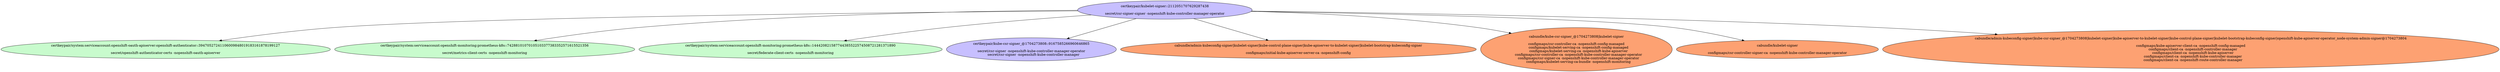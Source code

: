 digraph "Local Certificate" {
  // Node definitions.
  6 [
    label="certkeypair/kubelet-signer::2112051707629287438\n\nsecret/csr-signer-signer -nopenshift-kube-controller-manager-operator\n"
    style=filled
    fillcolor="#c7bfff"
  ];
  7 [
    label="certkeypair/system:serviceaccount:openshift-oauth-apiserver:openshift-authenticator::39470527241106009848019183161878199127\n\nsecret/openshift-authenticator-certs -nopenshift-oauth-apiserver\n"
    style=filled
    fillcolor="#c8fbcd"
  ];
  8 [
    label="certkeypair/system:serviceaccount:openshift-monitoring:prometheus-k8s::74288101070105103377383352571615521356\n\nsecret/metrics-client-certs -nopenshift-monitoring\n"
    style=filled
    fillcolor="#c8fbcd"
  ];
  9 [
    label="certkeypair/system:serviceaccount:openshift-monitoring:prometheus-k8s::144420821587744385522574508721281371890\n\nsecret/federate-client-certs -nopenshift-monitoring\n"
    style=filled
    fillcolor="#c8fbcd"
  ];
  10 [
    label="certkeypair/kube-csr-signer_@1704273808::9167585266960646865\n\nsecret/csr-signer -nopenshift-kube-controller-manager-operator\n    secret/csr-signer -nopenshift-kube-controller-manager\n"
    style=filled
    fillcolor="#c7bfff"
  ];
  17 [
    label="cabundle/admin-kubeconfig-signer|kubelet-signer|kube-control-plane-signer|kube-apiserver-to-kubelet-signer|kubelet-bootstrap-kubeconfig-signer\n\nconfigmaps/initial-kube-apiserver-server-ca -nopenshift-config\n"
    style=filled
    fillcolor="#fda172"
  ];
  19 [
    label="cabundle/kube-csr-signer_@1704273808|kubelet-signer\n\nconfigmaps/csr-controller-ca -nopenshift-config-managed\n    configmaps/kubelet-serving-ca -nopenshift-config-managed\n    configmaps/kubelet-serving-ca -nopenshift-kube-apiserver\n    configmaps/csr-controller-ca -nopenshift-kube-controller-manager-operator\n    configmaps/csr-signer-ca -nopenshift-kube-controller-manager-operator\n    configmaps/kubelet-serving-ca-bundle -nopenshift-monitoring\n"
    style=filled
    fillcolor="#fda172"
  ];
  20 [
    label="cabundle/kubelet-signer\n\nconfigmaps/csr-controller-signer-ca -nopenshift-kube-controller-manager-operator\n"
    style=filled
    fillcolor="#fda172"
  ];
  23 [
    label="cabundle/admin-kubeconfig-signer|kube-csr-signer_@1704273808|kubelet-signer|kube-apiserver-to-kubelet-signer|kube-control-plane-signer|kubelet-bootstrap-kubeconfig-signer|openshift-kube-apiserver-operator_node-system-admin-signer@1704273804\n\nconfigmaps/kube-apiserver-client-ca -nopenshift-config-managed\n    configmaps/client-ca -nopenshift-controller-manager\n    configmaps/client-ca -nopenshift-kube-apiserver\n    configmaps/client-ca -nopenshift-kube-controller-manager\n    configmaps/client-ca -nopenshift-route-controller-manager\n"
    style=filled
    fillcolor="#fda172"
  ];

  // Edge definitions.
  6 -> 7;
  6 -> 8;
  6 -> 9;
  6 -> 10;
  6 -> 17;
  6 -> 19;
  6 -> 20;
  6 -> 23;
}
